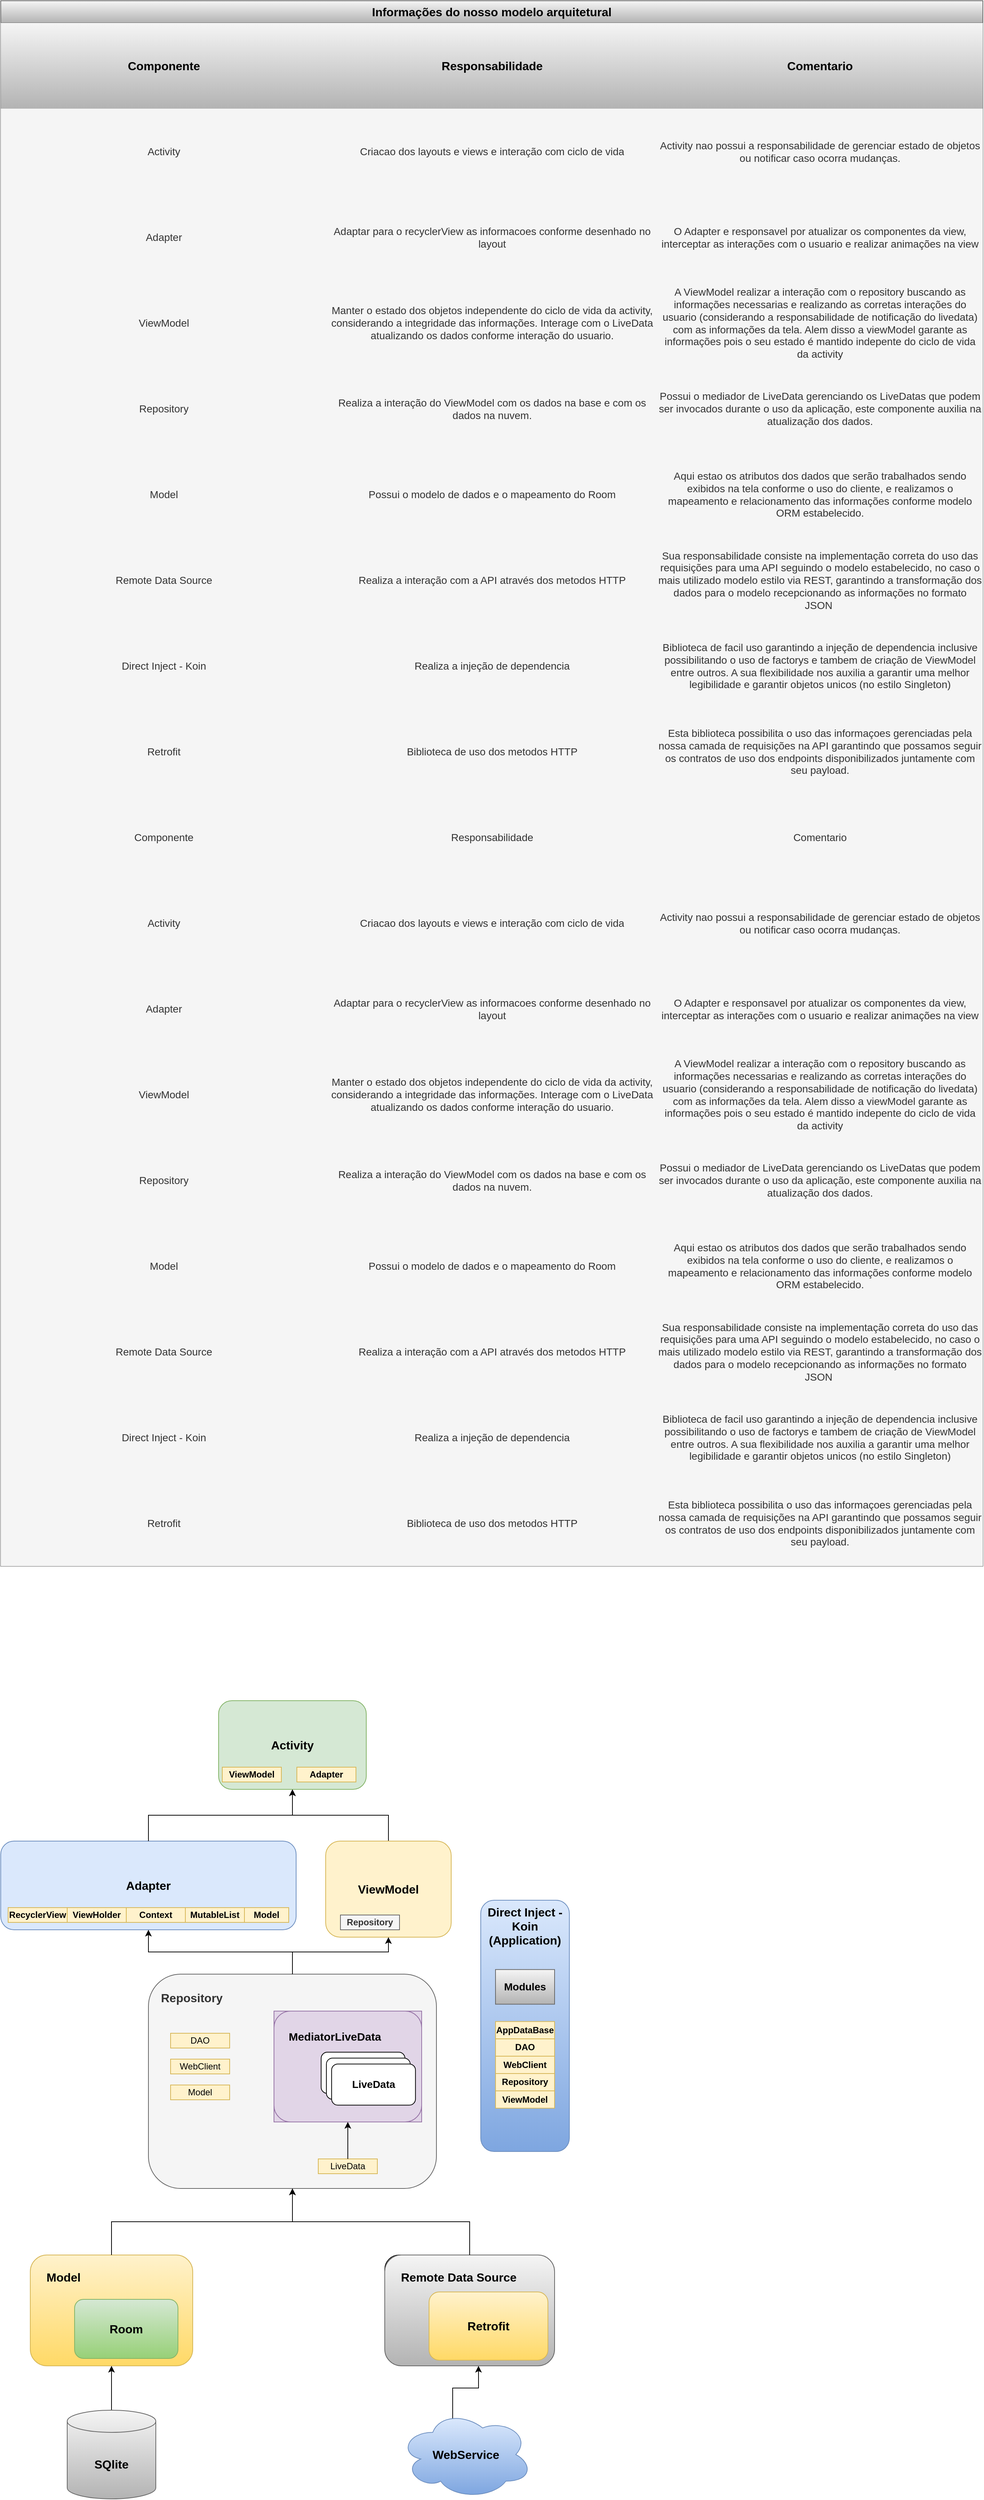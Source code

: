 <mxfile version="14.4.1" type="device"><diagram id="pc3dCFThmKFHujTkYpRf" name="Page-1"><mxGraphModel dx="2370" dy="3661" grid="1" gridSize="10" guides="1" tooltips="1" connect="1" arrows="1" fold="1" page="1" pageScale="1" pageWidth="827" pageHeight="1169" math="0" shadow="0"><root><mxCell id="0"/><mxCell id="1" parent="0"/><mxCell id="0y-hEJ7t08TKiwJpEdiP-72" style="edgeStyle=orthogonalEdgeStyle;rounded=0;orthogonalLoop=1;jettySize=auto;html=1;fontSize=16;" edge="1" parent="1" source="0y-hEJ7t08TKiwJpEdiP-9" target="0y-hEJ7t08TKiwJpEdiP-2"><mxGeometry relative="1" as="geometry"/></mxCell><mxCell id="0y-hEJ7t08TKiwJpEdiP-9" value="ViewModel" style="rounded=1;whiteSpace=wrap;html=1;fontSize=16;fontStyle=1;fillColor=#fff2cc;strokeColor=#d6b656;" vertex="1" parent="1"><mxGeometry x="480" y="230" width="170" height="130" as="geometry"/></mxCell><mxCell id="0y-hEJ7t08TKiwJpEdiP-14" value="" style="group" vertex="1" connectable="0" parent="1"><mxGeometry x="100" y="790" width="200" height="150" as="geometry"/></mxCell><mxCell id="0y-hEJ7t08TKiwJpEdiP-19" value="" style="group" vertex="1" connectable="0" parent="0y-hEJ7t08TKiwJpEdiP-14"><mxGeometry width="200" height="150" as="geometry"/></mxCell><mxCell id="0y-hEJ7t08TKiwJpEdiP-6" value="Model" style="rounded=1;whiteSpace=wrap;html=1;align=left;verticalAlign=top;spacingTop=14;spacingLeft=20;gradientColor=#ffd966;fillColor=#fff2cc;strokeColor=#d6b656;fontSize=16;fontStyle=1" vertex="1" parent="0y-hEJ7t08TKiwJpEdiP-19"><mxGeometry x="-20" width="220" height="150" as="geometry"/></mxCell><mxCell id="0y-hEJ7t08TKiwJpEdiP-8" value="Room" style="rounded=1;whiteSpace=wrap;html=1;gradientColor=#97d077;fillColor=#d5e8d4;strokeColor=#82b366;fontSize=16;fontStyle=1" vertex="1" parent="0y-hEJ7t08TKiwJpEdiP-19"><mxGeometry x="40" y="60" width="140" height="80" as="geometry"/></mxCell><mxCell id="0y-hEJ7t08TKiwJpEdiP-61" style="edgeStyle=orthogonalEdgeStyle;rounded=0;orthogonalLoop=1;jettySize=auto;html=1;entryX=0.5;entryY=1;entryDx=0;entryDy=0;fontSize=16;" edge="1" parent="1" source="0y-hEJ7t08TKiwJpEdiP-24" target="0y-hEJ7t08TKiwJpEdiP-6"><mxGeometry relative="1" as="geometry"/></mxCell><mxCell id="0y-hEJ7t08TKiwJpEdiP-24" value="SQlite" style="shape=cylinder3;whiteSpace=wrap;html=1;boundedLbl=1;backgroundOutline=1;size=15;align=center;gradientColor=#b3b3b3;fillColor=#f5f5f5;strokeColor=#666666;fontSize=16;fontStyle=1" vertex="1" parent="1"><mxGeometry x="130" y="1000" width="120" height="120" as="geometry"/></mxCell><mxCell id="0y-hEJ7t08TKiwJpEdiP-64" style="edgeStyle=orthogonalEdgeStyle;rounded=0;orthogonalLoop=1;jettySize=auto;html=1;exitX=0.4;exitY=0.1;exitDx=0;exitDy=0;exitPerimeter=0;entryX=0.552;entryY=1;entryDx=0;entryDy=0;entryPerimeter=0;fontSize=16;" edge="1" parent="1" source="0y-hEJ7t08TKiwJpEdiP-25" target="0y-hEJ7t08TKiwJpEdiP-21"><mxGeometry relative="1" as="geometry"/></mxCell><mxCell id="0y-hEJ7t08TKiwJpEdiP-25" value="WebService" style="ellipse;shape=cloud;whiteSpace=wrap;html=1;align=center;gradientColor=#7ea6e0;fillColor=#dae8fc;strokeColor=#6c8ebf;fontStyle=1;horizontal=1;fontSize=16;" vertex="1" parent="1"><mxGeometry x="580" y="1000" width="180" height="120" as="geometry"/></mxCell><mxCell id="0y-hEJ7t08TKiwJpEdiP-42" value="" style="group" vertex="1" connectable="0" parent="1"><mxGeometry x="335" y="40" width="200" height="120" as="geometry"/></mxCell><mxCell id="0y-hEJ7t08TKiwJpEdiP-2" value="Activity" style="rounded=1;whiteSpace=wrap;html=1;fontSize=16;fontStyle=1;labelBackgroundColor=none;fillColor=#d5e8d4;strokeColor=#82b366;" vertex="1" parent="0y-hEJ7t08TKiwJpEdiP-42"><mxGeometry width="200" height="120" as="geometry"/></mxCell><mxCell id="0y-hEJ7t08TKiwJpEdiP-30" value="ViewModel" style="text;html=1;strokeColor=#d6b656;fillColor=#fff2cc;align=center;verticalAlign=middle;whiteSpace=wrap;rounded=0;labelBorderColor=none;labelBackgroundColor=none;fontStyle=1" vertex="1" parent="0y-hEJ7t08TKiwJpEdiP-42"><mxGeometry x="5" y="90" width="80" height="20" as="geometry"/></mxCell><mxCell id="0y-hEJ7t08TKiwJpEdiP-31" value="Adapter" style="text;html=1;strokeColor=#d6b656;fillColor=#fff2cc;align=center;verticalAlign=middle;whiteSpace=wrap;rounded=0;labelBorderColor=none;labelBackgroundColor=none;fontStyle=1" vertex="1" parent="0y-hEJ7t08TKiwJpEdiP-42"><mxGeometry x="106" y="90" width="80" height="20" as="geometry"/></mxCell><mxCell id="0y-hEJ7t08TKiwJpEdiP-43" value="Repository" style="text;html=1;align=center;verticalAlign=middle;whiteSpace=wrap;rounded=0;labelBorderColor=none;labelBackgroundColor=none;fillColor=#f5f5f5;strokeColor=#666666;fontColor=#333333;fontStyle=1" vertex="1" parent="1"><mxGeometry x="500" y="330" width="80" height="20" as="geometry"/></mxCell><mxCell id="0y-hEJ7t08TKiwJpEdiP-58" value="" style="group" vertex="1" connectable="0" parent="1"><mxGeometry x="690" y="310" width="120" height="340" as="geometry"/></mxCell><mxCell id="0y-hEJ7t08TKiwJpEdiP-26" value="Direct Inject - Koin (Application)&lt;br&gt;&lt;br&gt;" style="rounded=1;whiteSpace=wrap;html=1;align=center;verticalAlign=top;fillColor=#dae8fc;strokeColor=#6c8ebf;gradientColor=#7ea6e0;fontSize=16;fontStyle=1" vertex="1" parent="0y-hEJ7t08TKiwJpEdiP-58"><mxGeometry width="120" height="340.0" as="geometry"/></mxCell><mxCell id="0y-hEJ7t08TKiwJpEdiP-50" value="Modules" style="text;html=1;strokeColor=#666666;fillColor=#f5f5f5;align=center;verticalAlign=middle;whiteSpace=wrap;rounded=0;labelBorderColor=none;labelBackgroundColor=none;gradientColor=#b3b3b3;fontStyle=1;fontSize=14;" vertex="1" parent="0y-hEJ7t08TKiwJpEdiP-58"><mxGeometry x="20" y="93.793" width="80" height="46.897" as="geometry"/></mxCell><mxCell id="0y-hEJ7t08TKiwJpEdiP-51" value="AppDataBase" style="text;html=1;strokeColor=#d6b656;fillColor=#fff2cc;align=center;verticalAlign=middle;whiteSpace=wrap;rounded=0;labelBorderColor=none;labelBackgroundColor=none;fontStyle=1" vertex="1" parent="0y-hEJ7t08TKiwJpEdiP-58"><mxGeometry x="20" y="164.138" width="80" height="23.448" as="geometry"/></mxCell><mxCell id="0y-hEJ7t08TKiwJpEdiP-52" value="DAO" style="text;html=1;strokeColor=#d6b656;fillColor=#fff2cc;align=center;verticalAlign=middle;whiteSpace=wrap;rounded=0;labelBorderColor=none;labelBackgroundColor=none;fontStyle=1" vertex="1" parent="0y-hEJ7t08TKiwJpEdiP-58"><mxGeometry x="20" y="187.586" width="80" height="23.448" as="geometry"/></mxCell><mxCell id="0y-hEJ7t08TKiwJpEdiP-53" value="WebClient" style="text;html=1;strokeColor=#d6b656;fillColor=#fff2cc;align=center;verticalAlign=middle;whiteSpace=wrap;rounded=0;labelBorderColor=none;labelBackgroundColor=none;fontStyle=1" vertex="1" parent="0y-hEJ7t08TKiwJpEdiP-58"><mxGeometry x="20" y="211.034" width="80" height="23.448" as="geometry"/></mxCell><mxCell id="0y-hEJ7t08TKiwJpEdiP-54" value="Repository" style="text;html=1;strokeColor=#d6b656;fillColor=#fff2cc;align=center;verticalAlign=middle;whiteSpace=wrap;rounded=0;labelBorderColor=none;labelBackgroundColor=none;fontStyle=1" vertex="1" parent="0y-hEJ7t08TKiwJpEdiP-58"><mxGeometry x="20" y="234.483" width="80" height="23.448" as="geometry"/></mxCell><mxCell id="0y-hEJ7t08TKiwJpEdiP-55" value="ViewModel" style="text;html=1;strokeColor=#d6b656;fillColor=#fff2cc;align=center;verticalAlign=middle;whiteSpace=wrap;rounded=0;labelBorderColor=none;labelBackgroundColor=none;fontStyle=1" vertex="1" parent="0y-hEJ7t08TKiwJpEdiP-58"><mxGeometry x="20" y="257.931" width="80" height="23.448" as="geometry"/></mxCell><mxCell id="0y-hEJ7t08TKiwJpEdiP-59" value="" style="group" vertex="1" connectable="0" parent="1"><mxGeometry x="40" y="230" width="400" height="120" as="geometry"/></mxCell><mxCell id="0y-hEJ7t08TKiwJpEdiP-27" value="Adapter" style="rounded=1;whiteSpace=wrap;html=1;align=center;fontSize=16;fontStyle=1;fillColor=#dae8fc;strokeColor=#6c8ebf;" vertex="1" parent="0y-hEJ7t08TKiwJpEdiP-59"><mxGeometry width="400" height="120" as="geometry"/></mxCell><mxCell id="0y-hEJ7t08TKiwJpEdiP-35" value="ViewHolder" style="text;html=1;strokeColor=#d6b656;fillColor=#fff2cc;align=center;verticalAlign=middle;whiteSpace=wrap;rounded=0;labelBorderColor=none;labelBackgroundColor=none;fontStyle=1" vertex="1" parent="0y-hEJ7t08TKiwJpEdiP-59"><mxGeometry x="90" y="90" width="80" height="20" as="geometry"/></mxCell><mxCell id="0y-hEJ7t08TKiwJpEdiP-36" value="Context" style="text;html=1;strokeColor=#d6b656;fillColor=#fff2cc;align=center;verticalAlign=middle;whiteSpace=wrap;rounded=0;labelBorderColor=none;labelBackgroundColor=none;fontStyle=1" vertex="1" parent="0y-hEJ7t08TKiwJpEdiP-59"><mxGeometry x="170" y="90" width="80" height="20" as="geometry"/></mxCell><mxCell id="0y-hEJ7t08TKiwJpEdiP-37" value="MutableList" style="text;html=1;strokeColor=#d6b656;fillColor=#fff2cc;align=center;verticalAlign=middle;whiteSpace=wrap;rounded=0;labelBorderColor=none;labelBackgroundColor=none;fontStyle=1" vertex="1" parent="0y-hEJ7t08TKiwJpEdiP-59"><mxGeometry x="250" y="90" width="80" height="20" as="geometry"/></mxCell><mxCell id="0y-hEJ7t08TKiwJpEdiP-38" value="Model" style="text;html=1;strokeColor=#d6b656;fillColor=#fff2cc;align=center;verticalAlign=middle;whiteSpace=wrap;rounded=0;labelBorderColor=none;labelBackgroundColor=none;fontStyle=1" vertex="1" parent="0y-hEJ7t08TKiwJpEdiP-59"><mxGeometry x="330" y="90" width="60" height="20" as="geometry"/></mxCell><mxCell id="0y-hEJ7t08TKiwJpEdiP-39" value="RecyclerView" style="text;html=1;strokeColor=#d6b656;fillColor=#fff2cc;align=center;verticalAlign=middle;whiteSpace=wrap;rounded=0;labelBorderColor=none;labelBackgroundColor=none;fontStyle=1" vertex="1" parent="0y-hEJ7t08TKiwJpEdiP-59"><mxGeometry x="10" y="90" width="80" height="20" as="geometry"/></mxCell><mxCell id="0y-hEJ7t08TKiwJpEdiP-60" value="" style="group" vertex="1" connectable="0" parent="1"><mxGeometry x="240" y="410" width="390" height="290" as="geometry"/></mxCell><mxCell id="0y-hEJ7t08TKiwJpEdiP-3" value="Repository" style="rounded=1;whiteSpace=wrap;html=1;verticalAlign=top;align=left;spacingTop=16;spacingLeft=15;fontStyle=1;fontSize=16;fillColor=#f5f5f5;strokeColor=#666666;fontColor=#333333;" vertex="1" parent="0y-hEJ7t08TKiwJpEdiP-60"><mxGeometry width="390" height="290" as="geometry"/></mxCell><mxCell id="0y-hEJ7t08TKiwJpEdiP-15" value="" style="group;fontSize=15;fontStyle=1;fillColor=#e1d5e7;strokeColor=#9673a6;" vertex="1" connectable="0" parent="0y-hEJ7t08TKiwJpEdiP-60"><mxGeometry x="170" y="50" width="200" height="150" as="geometry"/></mxCell><mxCell id="0y-hEJ7t08TKiwJpEdiP-5" value="&lt;font style=&quot;font-size: 15px&quot;&gt;MediatorLiveData&lt;/font&gt;" style="rounded=1;whiteSpace=wrap;html=1;align=left;verticalAlign=top;spacingTop=19;spacingLeft=18;fontStyle=1;fillColor=#e1d5e7;strokeColor=#9673a6;" vertex="1" parent="0y-hEJ7t08TKiwJpEdiP-15"><mxGeometry width="200" height="150" as="geometry"/></mxCell><mxCell id="0y-hEJ7t08TKiwJpEdiP-4" value="LiveData" style="rounded=1;whiteSpace=wrap;html=1;" vertex="1" parent="0y-hEJ7t08TKiwJpEdiP-15"><mxGeometry x="63.871" y="55.682" width="113.548" height="55.682" as="geometry"/></mxCell><mxCell id="0y-hEJ7t08TKiwJpEdiP-10" value="LiveData" style="rounded=1;whiteSpace=wrap;html=1;" vertex="1" parent="0y-hEJ7t08TKiwJpEdiP-15"><mxGeometry x="70.968" y="63.636" width="113.548" height="55.682" as="geometry"/></mxCell><mxCell id="0y-hEJ7t08TKiwJpEdiP-11" value="LiveData" style="rounded=1;whiteSpace=wrap;html=1;fontSize=14;fontStyle=1" vertex="1" parent="0y-hEJ7t08TKiwJpEdiP-15"><mxGeometry x="78.065" y="71.591" width="113.548" height="55.682" as="geometry"/></mxCell><mxCell id="0y-hEJ7t08TKiwJpEdiP-44" value="DAO" style="text;html=1;strokeColor=#d6b656;fillColor=#fff2cc;align=center;verticalAlign=middle;whiteSpace=wrap;rounded=0;labelBorderColor=none;labelBackgroundColor=none;" vertex="1" parent="0y-hEJ7t08TKiwJpEdiP-60"><mxGeometry x="30" y="80" width="80" height="20" as="geometry"/></mxCell><mxCell id="0y-hEJ7t08TKiwJpEdiP-45" value="WebClient" style="text;html=1;strokeColor=#d6b656;fillColor=#fff2cc;align=center;verticalAlign=middle;whiteSpace=wrap;rounded=0;labelBorderColor=none;labelBackgroundColor=none;" vertex="1" parent="0y-hEJ7t08TKiwJpEdiP-60"><mxGeometry x="30" y="115" width="80" height="20" as="geometry"/></mxCell><mxCell id="0y-hEJ7t08TKiwJpEdiP-47" value="Model" style="text;html=1;strokeColor=#d6b656;fillColor=#fff2cc;align=center;verticalAlign=middle;whiteSpace=wrap;rounded=0;labelBorderColor=none;labelBackgroundColor=none;" vertex="1" parent="0y-hEJ7t08TKiwJpEdiP-60"><mxGeometry x="30" y="150" width="80" height="20" as="geometry"/></mxCell><mxCell id="0y-hEJ7t08TKiwJpEdiP-48" value="LiveData" style="text;html=1;strokeColor=#d6b656;fillColor=#fff2cc;align=center;verticalAlign=middle;whiteSpace=wrap;rounded=0;labelBorderColor=none;labelBackgroundColor=none;" vertex="1" parent="0y-hEJ7t08TKiwJpEdiP-60"><mxGeometry x="230" y="250" width="80" height="20" as="geometry"/></mxCell><mxCell id="0y-hEJ7t08TKiwJpEdiP-49" style="edgeStyle=orthogonalEdgeStyle;rounded=0;orthogonalLoop=1;jettySize=auto;html=1;exitX=0.5;exitY=0;exitDx=0;exitDy=0;entryX=0.5;entryY=1;entryDx=0;entryDy=0;fontSize=15;" edge="1" parent="0y-hEJ7t08TKiwJpEdiP-60" source="0y-hEJ7t08TKiwJpEdiP-48" target="0y-hEJ7t08TKiwJpEdiP-5"><mxGeometry relative="1" as="geometry"/></mxCell><mxCell id="0y-hEJ7t08TKiwJpEdiP-17" value="Remote Data Source" style="rounded=1;whiteSpace=wrap;html=1;align=left;verticalAlign=top;spacingTop=14;spacingLeft=20;" vertex="1" parent="1"><mxGeometry x="560" y="790" width="200" height="130" as="geometry"/></mxCell><mxCell id="0y-hEJ7t08TKiwJpEdiP-18" value="Retrofit" style="rounded=1;whiteSpace=wrap;html=1;" vertex="1" parent="1"><mxGeometry x="600" y="830" width="140" height="80" as="geometry"/></mxCell><mxCell id="0y-hEJ7t08TKiwJpEdiP-20" value="" style="group" vertex="1" connectable="0" parent="1"><mxGeometry x="560" y="790" width="230" height="150" as="geometry"/></mxCell><mxCell id="0y-hEJ7t08TKiwJpEdiP-21" value="Remote Data Source" style="rounded=1;whiteSpace=wrap;html=1;align=left;verticalAlign=top;spacingTop=14;spacingLeft=20;gradientColor=#b3b3b3;fillColor=#f5f5f5;strokeColor=#666666;fontSize=16;fontStyle=1" vertex="1" parent="0y-hEJ7t08TKiwJpEdiP-20"><mxGeometry width="230.0" height="150" as="geometry"/></mxCell><mxCell id="0y-hEJ7t08TKiwJpEdiP-22" value="Retrofit" style="rounded=1;whiteSpace=wrap;html=1;fontSize=16;fontStyle=1;gradientColor=#ffd966;fillColor=#fff2cc;strokeColor=#d6b656;" vertex="1" parent="0y-hEJ7t08TKiwJpEdiP-20"><mxGeometry x="60" y="50.004" width="161" height="92.308" as="geometry"/></mxCell><mxCell id="0y-hEJ7t08TKiwJpEdiP-65" style="edgeStyle=orthogonalEdgeStyle;rounded=0;orthogonalLoop=1;jettySize=auto;html=1;exitX=0.5;exitY=0;exitDx=0;exitDy=0;entryX=0.5;entryY=1;entryDx=0;entryDy=0;fontSize=16;" edge="1" parent="1" source="0y-hEJ7t08TKiwJpEdiP-6" target="0y-hEJ7t08TKiwJpEdiP-3"><mxGeometry relative="1" as="geometry"/></mxCell><mxCell id="0y-hEJ7t08TKiwJpEdiP-66" style="edgeStyle=orthogonalEdgeStyle;rounded=0;orthogonalLoop=1;jettySize=auto;html=1;entryX=0.5;entryY=1;entryDx=0;entryDy=0;fontSize=16;" edge="1" parent="1" source="0y-hEJ7t08TKiwJpEdiP-21" target="0y-hEJ7t08TKiwJpEdiP-3"><mxGeometry relative="1" as="geometry"/></mxCell><mxCell id="0y-hEJ7t08TKiwJpEdiP-69" style="edgeStyle=orthogonalEdgeStyle;rounded=0;orthogonalLoop=1;jettySize=auto;html=1;entryX=0.5;entryY=1;entryDx=0;entryDy=0;fontSize=16;" edge="1" parent="1" source="0y-hEJ7t08TKiwJpEdiP-3" target="0y-hEJ7t08TKiwJpEdiP-27"><mxGeometry relative="1" as="geometry"/></mxCell><mxCell id="0y-hEJ7t08TKiwJpEdiP-70" style="edgeStyle=orthogonalEdgeStyle;rounded=0;orthogonalLoop=1;jettySize=auto;html=1;entryX=0.5;entryY=1;entryDx=0;entryDy=0;fontSize=16;" edge="1" parent="1" source="0y-hEJ7t08TKiwJpEdiP-3" target="0y-hEJ7t08TKiwJpEdiP-9"><mxGeometry relative="1" as="geometry"><Array as="points"><mxPoint x="435" y="380"/><mxPoint x="565" y="380"/></Array></mxGeometry></mxCell><mxCell id="0y-hEJ7t08TKiwJpEdiP-71" style="edgeStyle=orthogonalEdgeStyle;rounded=0;orthogonalLoop=1;jettySize=auto;html=1;entryX=0.5;entryY=1;entryDx=0;entryDy=0;fontSize=16;" edge="1" parent="1" source="0y-hEJ7t08TKiwJpEdiP-27" target="0y-hEJ7t08TKiwJpEdiP-2"><mxGeometry relative="1" as="geometry"/></mxCell><mxCell id="0y-hEJ7t08TKiwJpEdiP-75" value="Informações do nosso modelo arquitetural" style="shape=table;html=1;whiteSpace=wrap;startSize=30;container=1;collapsible=0;childLayout=tableLayout;fontStyle=1;align=center;labelBackgroundColor=none;fontSize=16;gradientColor=#b3b3b3;fillColor=#f5f5f5;strokeColor=#666666;" vertex="1" parent="1"><mxGeometry x="40" y="-2260" width="1330" height="2118" as="geometry"/></mxCell><mxCell id="0y-hEJ7t08TKiwJpEdiP-168" value="" style="shape=partialRectangle;html=1;whiteSpace=wrap;collapsible=0;dropTarget=0;pointerEvents=0;fillColor=none;top=0;left=0;bottom=0;right=0;points=[[0,0.5],[1,0.5]];portConstraint=eastwest;" vertex="1" parent="0y-hEJ7t08TKiwJpEdiP-75"><mxGeometry y="30" width="1330" height="116" as="geometry"/></mxCell><mxCell id="0y-hEJ7t08TKiwJpEdiP-169" value="Componente" style="shape=partialRectangle;html=1;whiteSpace=wrap;connectable=0;fillColor=#f5f5f5;top=0;left=0;bottom=0;right=0;overflow=hidden;gradientColor=#b3b3b3;strokeColor=#666666;fontSize=16;fontStyle=1" vertex="1" parent="0y-hEJ7t08TKiwJpEdiP-168"><mxGeometry width="442" height="116" as="geometry"/></mxCell><mxCell id="0y-hEJ7t08TKiwJpEdiP-170" value="Responsabilidade" style="shape=partialRectangle;html=1;whiteSpace=wrap;connectable=0;fillColor=#f5f5f5;top=0;left=0;bottom=0;right=0;overflow=hidden;gradientColor=#b3b3b3;strokeColor=#666666;fontSize=16;fontStyle=1" vertex="1" parent="0y-hEJ7t08TKiwJpEdiP-168"><mxGeometry x="442" width="447" height="116" as="geometry"/></mxCell><mxCell id="0y-hEJ7t08TKiwJpEdiP-171" value="Comentario" style="shape=partialRectangle;html=1;whiteSpace=wrap;connectable=0;fillColor=#f5f5f5;top=0;left=0;bottom=0;right=0;overflow=hidden;gradientColor=#b3b3b3;strokeColor=#666666;fontSize=16;fontStyle=1" vertex="1" parent="0y-hEJ7t08TKiwJpEdiP-168"><mxGeometry x="889" width="441" height="116" as="geometry"/></mxCell><mxCell id="0y-hEJ7t08TKiwJpEdiP-164" value="" style="shape=partialRectangle;html=1;whiteSpace=wrap;collapsible=0;dropTarget=0;pointerEvents=0;fillColor=none;top=0;left=0;bottom=0;right=0;points=[[0,0.5],[1,0.5]];portConstraint=eastwest;" vertex="1" parent="0y-hEJ7t08TKiwJpEdiP-75"><mxGeometry y="146" width="1330" height="115" as="geometry"/></mxCell><mxCell id="0y-hEJ7t08TKiwJpEdiP-165" value="Activity" style="shape=partialRectangle;html=1;whiteSpace=wrap;connectable=0;fillColor=#f5f5f5;top=0;left=0;bottom=0;right=0;overflow=hidden;fontSize=14;strokeColor=#666666;fontColor=#333333;" vertex="1" parent="0y-hEJ7t08TKiwJpEdiP-164"><mxGeometry width="442" height="115" as="geometry"/></mxCell><mxCell id="0y-hEJ7t08TKiwJpEdiP-166" value="Criacao dos layouts e views e interação com ciclo de vida" style="shape=partialRectangle;html=1;whiteSpace=wrap;connectable=0;fillColor=#f5f5f5;top=0;left=0;bottom=0;right=0;overflow=hidden;fontSize=14;strokeColor=#666666;fontColor=#333333;" vertex="1" parent="0y-hEJ7t08TKiwJpEdiP-164"><mxGeometry x="442" width="447" height="115" as="geometry"/></mxCell><mxCell id="0y-hEJ7t08TKiwJpEdiP-167" value="Activity nao possui a responsabilidade de gerenciar estado de objetos ou notificar caso ocorra mudanças." style="shape=partialRectangle;html=1;whiteSpace=wrap;connectable=0;fillColor=#f5f5f5;top=0;left=0;bottom=0;right=0;overflow=hidden;fontSize=14;strokeColor=#666666;fontColor=#333333;" vertex="1" parent="0y-hEJ7t08TKiwJpEdiP-164"><mxGeometry x="889" width="441" height="115" as="geometry"/></mxCell><mxCell id="0y-hEJ7t08TKiwJpEdiP-160" value="" style="shape=partialRectangle;html=1;whiteSpace=wrap;collapsible=0;dropTarget=0;pointerEvents=0;fillColor=none;top=0;left=0;bottom=0;right=0;points=[[0,0.5],[1,0.5]];portConstraint=eastwest;" vertex="1" parent="0y-hEJ7t08TKiwJpEdiP-75"><mxGeometry y="261" width="1330" height="117" as="geometry"/></mxCell><mxCell id="0y-hEJ7t08TKiwJpEdiP-161" value="Adapter" style="shape=partialRectangle;html=1;whiteSpace=wrap;connectable=0;fillColor=#f5f5f5;top=0;left=0;bottom=0;right=0;overflow=hidden;fontSize=14;strokeColor=#666666;fontColor=#333333;" vertex="1" parent="0y-hEJ7t08TKiwJpEdiP-160"><mxGeometry width="442" height="117" as="geometry"/></mxCell><mxCell id="0y-hEJ7t08TKiwJpEdiP-162" value="Adaptar para o recyclerView as informacoes conforme desenhado no layout" style="shape=partialRectangle;html=1;whiteSpace=wrap;connectable=0;fillColor=#f5f5f5;top=0;left=0;bottom=0;right=0;overflow=hidden;fontSize=14;strokeColor=#666666;fontColor=#333333;" vertex="1" parent="0y-hEJ7t08TKiwJpEdiP-160"><mxGeometry x="442" width="447" height="117" as="geometry"/></mxCell><mxCell id="0y-hEJ7t08TKiwJpEdiP-163" value="O Adapter e responsavel por atualizar os componentes da view, interceptar as interações com o usuario e realizar animações na view" style="shape=partialRectangle;html=1;whiteSpace=wrap;connectable=0;fillColor=#f5f5f5;top=0;left=0;bottom=0;right=0;overflow=hidden;fontSize=14;strokeColor=#666666;fontColor=#333333;" vertex="1" parent="0y-hEJ7t08TKiwJpEdiP-160"><mxGeometry x="889" width="441" height="117" as="geometry"/></mxCell><mxCell id="0y-hEJ7t08TKiwJpEdiP-156" style="shape=partialRectangle;html=1;whiteSpace=wrap;collapsible=0;dropTarget=0;pointerEvents=0;fillColor=none;top=0;left=0;bottom=0;right=0;points=[[0,0.5],[1,0.5]];portConstraint=eastwest;" vertex="1" parent="0y-hEJ7t08TKiwJpEdiP-75"><mxGeometry y="378" width="1330" height="116" as="geometry"/></mxCell><mxCell id="0y-hEJ7t08TKiwJpEdiP-157" value="ViewModel" style="shape=partialRectangle;html=1;whiteSpace=wrap;connectable=0;fillColor=#f5f5f5;top=0;left=0;bottom=0;right=0;overflow=hidden;fontSize=14;strokeColor=#666666;fontColor=#333333;" vertex="1" parent="0y-hEJ7t08TKiwJpEdiP-156"><mxGeometry width="442" height="116" as="geometry"/></mxCell><mxCell id="0y-hEJ7t08TKiwJpEdiP-158" value="Manter o estado dos objetos independente do ciclo de vida da activity, considerando a integridade das informações. Interage com o LiveData atualizando os dados conforme interação do usuario." style="shape=partialRectangle;html=1;whiteSpace=wrap;connectable=0;fillColor=#f5f5f5;top=0;left=0;bottom=0;right=0;overflow=hidden;fontSize=14;strokeColor=#666666;fontColor=#333333;" vertex="1" parent="0y-hEJ7t08TKiwJpEdiP-156"><mxGeometry x="442" width="447" height="116" as="geometry"/></mxCell><mxCell id="0y-hEJ7t08TKiwJpEdiP-159" value="A ViewModel realizar a interação com o repository buscando as informações necessarias e realizando as corretas interações do usuario (considerando a responsabilidade de notificação do livedata) com as informações da tela. Alem disso a viewModel garante as informações pois o seu estado é mantido indepente do ciclo de vida da activity" style="shape=partialRectangle;html=1;whiteSpace=wrap;connectable=0;fillColor=#f5f5f5;top=0;left=0;bottom=0;right=0;overflow=hidden;fontSize=14;strokeColor=#666666;fontColor=#333333;" vertex="1" parent="0y-hEJ7t08TKiwJpEdiP-156"><mxGeometry x="889" width="441" height="116" as="geometry"/></mxCell><mxCell id="0y-hEJ7t08TKiwJpEdiP-152" style="shape=partialRectangle;html=1;whiteSpace=wrap;collapsible=0;dropTarget=0;pointerEvents=0;fillColor=none;top=0;left=0;bottom=0;right=0;points=[[0,0.5],[1,0.5]];portConstraint=eastwest;" vertex="1" parent="0y-hEJ7t08TKiwJpEdiP-75"><mxGeometry y="494" width="1330" height="116" as="geometry"/></mxCell><mxCell id="0y-hEJ7t08TKiwJpEdiP-153" value="Repository" style="shape=partialRectangle;html=1;whiteSpace=wrap;connectable=0;fillColor=#f5f5f5;top=0;left=0;bottom=0;right=0;overflow=hidden;fontSize=14;strokeColor=#666666;fontColor=#333333;" vertex="1" parent="0y-hEJ7t08TKiwJpEdiP-152"><mxGeometry width="442" height="116" as="geometry"/></mxCell><mxCell id="0y-hEJ7t08TKiwJpEdiP-154" value="Realiza a interação do ViewModel com os dados na base e com os dados na nuvem." style="shape=partialRectangle;html=1;whiteSpace=wrap;connectable=0;fillColor=#f5f5f5;top=0;left=0;bottom=0;right=0;overflow=hidden;fontSize=14;strokeColor=#666666;fontColor=#333333;" vertex="1" parent="0y-hEJ7t08TKiwJpEdiP-152"><mxGeometry x="442" width="447" height="116" as="geometry"/></mxCell><mxCell id="0y-hEJ7t08TKiwJpEdiP-155" value="Possui o mediador de LiveData gerenciando os LiveDatas que podem ser invocados durante o uso da aplicação, este componente auxilia na atualização dos dados." style="shape=partialRectangle;html=1;whiteSpace=wrap;connectable=0;fillColor=#f5f5f5;top=0;left=0;bottom=0;right=0;overflow=hidden;fontSize=14;strokeColor=#666666;fontColor=#333333;" vertex="1" parent="0y-hEJ7t08TKiwJpEdiP-152"><mxGeometry x="889" width="441" height="116" as="geometry"/></mxCell><mxCell id="0y-hEJ7t08TKiwJpEdiP-148" style="shape=partialRectangle;html=1;whiteSpace=wrap;collapsible=0;dropTarget=0;pointerEvents=0;fillColor=none;top=0;left=0;bottom=0;right=0;points=[[0,0.5],[1,0.5]];portConstraint=eastwest;" vertex="1" parent="0y-hEJ7t08TKiwJpEdiP-75"><mxGeometry y="610" width="1330" height="116" as="geometry"/></mxCell><mxCell id="0y-hEJ7t08TKiwJpEdiP-149" value="Model" style="shape=partialRectangle;html=1;whiteSpace=wrap;connectable=0;fillColor=#f5f5f5;top=0;left=0;bottom=0;right=0;overflow=hidden;fontSize=14;strokeColor=#666666;fontColor=#333333;" vertex="1" parent="0y-hEJ7t08TKiwJpEdiP-148"><mxGeometry width="442" height="116" as="geometry"/></mxCell><mxCell id="0y-hEJ7t08TKiwJpEdiP-150" value="Possui o modelo de dados e o mapeamento do Room" style="shape=partialRectangle;html=1;whiteSpace=wrap;connectable=0;fillColor=#f5f5f5;top=0;left=0;bottom=0;right=0;overflow=hidden;fontSize=14;strokeColor=#666666;fontColor=#333333;" vertex="1" parent="0y-hEJ7t08TKiwJpEdiP-148"><mxGeometry x="442" width="447" height="116" as="geometry"/></mxCell><mxCell id="0y-hEJ7t08TKiwJpEdiP-151" value="Aqui estao os atributos dos dados que serão trabalhados sendo exibidos na tela conforme o uso do cliente, e realizamos o mapeamento e relacionamento das informações conforme modelo ORM estabelecido." style="shape=partialRectangle;html=1;whiteSpace=wrap;connectable=0;fillColor=#f5f5f5;top=0;left=0;bottom=0;right=0;overflow=hidden;fontSize=14;strokeColor=#666666;fontColor=#333333;" vertex="1" parent="0y-hEJ7t08TKiwJpEdiP-148"><mxGeometry x="889" width="441" height="116" as="geometry"/></mxCell><mxCell id="0y-hEJ7t08TKiwJpEdiP-144" style="shape=partialRectangle;html=1;whiteSpace=wrap;collapsible=0;dropTarget=0;pointerEvents=0;fillColor=none;top=0;left=0;bottom=0;right=0;points=[[0,0.5],[1,0.5]];portConstraint=eastwest;" vertex="1" parent="0y-hEJ7t08TKiwJpEdiP-75"><mxGeometry y="726" width="1330" height="116" as="geometry"/></mxCell><mxCell id="0y-hEJ7t08TKiwJpEdiP-145" value="Remote Data Source" style="shape=partialRectangle;html=1;whiteSpace=wrap;connectable=0;fillColor=#f5f5f5;top=0;left=0;bottom=0;right=0;overflow=hidden;fontSize=14;strokeColor=#666666;fontColor=#333333;" vertex="1" parent="0y-hEJ7t08TKiwJpEdiP-144"><mxGeometry width="442" height="116" as="geometry"/></mxCell><mxCell id="0y-hEJ7t08TKiwJpEdiP-146" value="Realiza a interação com a API através dos metodos HTTP" style="shape=partialRectangle;html=1;whiteSpace=wrap;connectable=0;fillColor=#f5f5f5;top=0;left=0;bottom=0;right=0;overflow=hidden;fontSize=14;strokeColor=#666666;fontColor=#333333;" vertex="1" parent="0y-hEJ7t08TKiwJpEdiP-144"><mxGeometry x="442" width="447" height="116" as="geometry"/></mxCell><mxCell id="0y-hEJ7t08TKiwJpEdiP-147" value="Sua responsabilidade consiste na implementação correta do uso das requisições para uma API seguindo o modelo estabelecido, no caso o mais utilizado modelo estilo via REST, garantindo a transformação dos dados para o modelo recepcionando as informações no formato JSON&amp;nbsp;" style="shape=partialRectangle;html=1;whiteSpace=wrap;connectable=0;fillColor=#f5f5f5;top=0;left=0;bottom=0;right=0;overflow=hidden;fontSize=14;strokeColor=#666666;fontColor=#333333;" vertex="1" parent="0y-hEJ7t08TKiwJpEdiP-144"><mxGeometry x="889" width="441" height="116" as="geometry"/></mxCell><mxCell id="0y-hEJ7t08TKiwJpEdiP-140" style="shape=partialRectangle;html=1;whiteSpace=wrap;collapsible=0;dropTarget=0;pointerEvents=0;fillColor=none;top=0;left=0;bottom=0;right=0;points=[[0,0.5],[1,0.5]];portConstraint=eastwest;" vertex="1" parent="0y-hEJ7t08TKiwJpEdiP-75"><mxGeometry y="842" width="1330" height="116" as="geometry"/></mxCell><mxCell id="0y-hEJ7t08TKiwJpEdiP-141" value="Direct Inject - Koin" style="shape=partialRectangle;html=1;whiteSpace=wrap;connectable=0;fillColor=#f5f5f5;top=0;left=0;bottom=0;right=0;overflow=hidden;fontSize=14;strokeColor=#666666;fontColor=#333333;" vertex="1" parent="0y-hEJ7t08TKiwJpEdiP-140"><mxGeometry width="442" height="116" as="geometry"/></mxCell><mxCell id="0y-hEJ7t08TKiwJpEdiP-142" value="Realiza a injeção de dependencia" style="shape=partialRectangle;html=1;whiteSpace=wrap;connectable=0;fillColor=#f5f5f5;top=0;left=0;bottom=0;right=0;overflow=hidden;fontSize=14;strokeColor=#666666;fontColor=#333333;" vertex="1" parent="0y-hEJ7t08TKiwJpEdiP-140"><mxGeometry x="442" width="447" height="116" as="geometry"/></mxCell><mxCell id="0y-hEJ7t08TKiwJpEdiP-143" value="Biblioteca de facil uso garantindo a injeção de dependencia inclusive possibilitando o uso de factorys e tambem de criação de ViewModel entre outros. A sua flexibilidade nos auxilia a garantir uma melhor legibilidade e garantir objetos unicos (no estilo Singleton)" style="shape=partialRectangle;html=1;whiteSpace=wrap;connectable=0;fillColor=#f5f5f5;top=0;left=0;bottom=0;right=0;overflow=hidden;fontSize=14;strokeColor=#666666;fontColor=#333333;" vertex="1" parent="0y-hEJ7t08TKiwJpEdiP-140"><mxGeometry x="889" width="441" height="116" as="geometry"/></mxCell><mxCell id="0y-hEJ7t08TKiwJpEdiP-136" style="shape=partialRectangle;html=1;whiteSpace=wrap;collapsible=0;dropTarget=0;pointerEvents=0;fillColor=none;top=0;left=0;bottom=0;right=0;points=[[0,0.5],[1,0.5]];portConstraint=eastwest;" vertex="1" parent="0y-hEJ7t08TKiwJpEdiP-75"><mxGeometry y="958" width="1330" height="116" as="geometry"/></mxCell><mxCell id="0y-hEJ7t08TKiwJpEdiP-137" value="Retrofit" style="shape=partialRectangle;html=1;whiteSpace=wrap;connectable=0;fillColor=#f5f5f5;top=0;left=0;bottom=0;right=0;overflow=hidden;fontSize=14;strokeColor=#666666;fontColor=#333333;" vertex="1" parent="0y-hEJ7t08TKiwJpEdiP-136"><mxGeometry width="442" height="116" as="geometry"/></mxCell><mxCell id="0y-hEJ7t08TKiwJpEdiP-138" value="Biblioteca de uso dos metodos HTTP" style="shape=partialRectangle;html=1;whiteSpace=wrap;connectable=0;fillColor=#f5f5f5;top=0;left=0;bottom=0;right=0;overflow=hidden;fontSize=14;strokeColor=#666666;fontColor=#333333;" vertex="1" parent="0y-hEJ7t08TKiwJpEdiP-136"><mxGeometry x="442" width="447" height="116" as="geometry"/></mxCell><mxCell id="0y-hEJ7t08TKiwJpEdiP-139" value="Esta biblioteca possibilita o uso das informaçoes gerenciadas pela nossa camada de requisições na API garantindo que possamos seguir os contratos de uso dos endpoints disponibilizados juntamente com seu payload." style="shape=partialRectangle;html=1;whiteSpace=wrap;connectable=0;fillColor=#f5f5f5;top=0;left=0;bottom=0;right=0;overflow=hidden;fontSize=14;strokeColor=#666666;fontColor=#333333;" vertex="1" parent="0y-hEJ7t08TKiwJpEdiP-136"><mxGeometry x="889" width="441" height="116" as="geometry"/></mxCell><mxCell id="0y-hEJ7t08TKiwJpEdiP-76" value="" style="shape=partialRectangle;html=1;whiteSpace=wrap;collapsible=0;dropTarget=0;pointerEvents=0;fillColor=none;top=0;left=0;bottom=0;right=0;points=[[0,0.5],[1,0.5]];portConstraint=eastwest;" vertex="1" parent="0y-hEJ7t08TKiwJpEdiP-75"><mxGeometry y="1074" width="1330" height="116" as="geometry"/></mxCell><mxCell id="0y-hEJ7t08TKiwJpEdiP-77" value="Componente" style="shape=partialRectangle;html=1;whiteSpace=wrap;connectable=0;fillColor=#f5f5f5;top=0;left=0;bottom=0;right=0;overflow=hidden;fontSize=14;strokeColor=#666666;fontColor=#333333;" vertex="1" parent="0y-hEJ7t08TKiwJpEdiP-76"><mxGeometry width="442" height="116" as="geometry"/></mxCell><mxCell id="0y-hEJ7t08TKiwJpEdiP-78" value="Responsabilidade" style="shape=partialRectangle;html=1;whiteSpace=wrap;connectable=0;fillColor=#f5f5f5;top=0;left=0;bottom=0;right=0;overflow=hidden;fontSize=14;strokeColor=#666666;fontColor=#333333;" vertex="1" parent="0y-hEJ7t08TKiwJpEdiP-76"><mxGeometry x="442" width="447" height="116" as="geometry"/></mxCell><mxCell id="0y-hEJ7t08TKiwJpEdiP-79" value="Comentario" style="shape=partialRectangle;html=1;whiteSpace=wrap;connectable=0;fillColor=#f5f5f5;top=0;left=0;bottom=0;right=0;overflow=hidden;fontSize=14;strokeColor=#666666;fontColor=#333333;" vertex="1" parent="0y-hEJ7t08TKiwJpEdiP-76"><mxGeometry x="889" width="441" height="116" as="geometry"/></mxCell><mxCell id="0y-hEJ7t08TKiwJpEdiP-80" value="" style="shape=partialRectangle;html=1;whiteSpace=wrap;collapsible=0;dropTarget=0;pointerEvents=0;fillColor=none;top=0;left=0;bottom=0;right=0;points=[[0,0.5],[1,0.5]];portConstraint=eastwest;" vertex="1" parent="0y-hEJ7t08TKiwJpEdiP-75"><mxGeometry y="1190" width="1330" height="115" as="geometry"/></mxCell><mxCell id="0y-hEJ7t08TKiwJpEdiP-81" value="Activity" style="shape=partialRectangle;html=1;whiteSpace=wrap;connectable=0;fillColor=#f5f5f5;top=0;left=0;bottom=0;right=0;overflow=hidden;fontSize=14;strokeColor=#666666;fontColor=#333333;" vertex="1" parent="0y-hEJ7t08TKiwJpEdiP-80"><mxGeometry width="442" height="115" as="geometry"/></mxCell><mxCell id="0y-hEJ7t08TKiwJpEdiP-82" value="Criacao dos layouts e views e interação com ciclo de vida" style="shape=partialRectangle;html=1;whiteSpace=wrap;connectable=0;fillColor=#f5f5f5;top=0;left=0;bottom=0;right=0;overflow=hidden;fontSize=14;strokeColor=#666666;fontColor=#333333;" vertex="1" parent="0y-hEJ7t08TKiwJpEdiP-80"><mxGeometry x="442" width="447" height="115" as="geometry"/></mxCell><mxCell id="0y-hEJ7t08TKiwJpEdiP-83" value="Activity nao possui a responsabilidade de gerenciar estado de objetos ou notificar caso ocorra mudanças." style="shape=partialRectangle;html=1;whiteSpace=wrap;connectable=0;fillColor=#f5f5f5;top=0;left=0;bottom=0;right=0;overflow=hidden;fontSize=14;strokeColor=#666666;fontColor=#333333;" vertex="1" parent="0y-hEJ7t08TKiwJpEdiP-80"><mxGeometry x="889" width="441" height="115" as="geometry"/></mxCell><mxCell id="0y-hEJ7t08TKiwJpEdiP-84" value="" style="shape=partialRectangle;html=1;whiteSpace=wrap;collapsible=0;dropTarget=0;pointerEvents=0;fillColor=none;top=0;left=0;bottom=0;right=0;points=[[0,0.5],[1,0.5]];portConstraint=eastwest;" vertex="1" parent="0y-hEJ7t08TKiwJpEdiP-75"><mxGeometry y="1305" width="1330" height="117" as="geometry"/></mxCell><mxCell id="0y-hEJ7t08TKiwJpEdiP-85" value="Adapter" style="shape=partialRectangle;html=1;whiteSpace=wrap;connectable=0;fillColor=#f5f5f5;top=0;left=0;bottom=0;right=0;overflow=hidden;fontSize=14;strokeColor=#666666;fontColor=#333333;" vertex="1" parent="0y-hEJ7t08TKiwJpEdiP-84"><mxGeometry width="442" height="117" as="geometry"/></mxCell><mxCell id="0y-hEJ7t08TKiwJpEdiP-86" value="Adaptar para o recyclerView as informacoes conforme desenhado no layout" style="shape=partialRectangle;html=1;whiteSpace=wrap;connectable=0;fillColor=#f5f5f5;top=0;left=0;bottom=0;right=0;overflow=hidden;fontSize=14;strokeColor=#666666;fontColor=#333333;" vertex="1" parent="0y-hEJ7t08TKiwJpEdiP-84"><mxGeometry x="442" width="447" height="117" as="geometry"/></mxCell><mxCell id="0y-hEJ7t08TKiwJpEdiP-87" value="O Adapter e responsavel por atualizar os componentes da view, interceptar as interações com o usuario e realizar animações na view" style="shape=partialRectangle;html=1;whiteSpace=wrap;connectable=0;fillColor=#f5f5f5;top=0;left=0;bottom=0;right=0;overflow=hidden;fontSize=14;strokeColor=#666666;fontColor=#333333;" vertex="1" parent="0y-hEJ7t08TKiwJpEdiP-84"><mxGeometry x="889" width="441" height="117" as="geometry"/></mxCell><mxCell id="0y-hEJ7t08TKiwJpEdiP-112" style="shape=partialRectangle;html=1;whiteSpace=wrap;collapsible=0;dropTarget=0;pointerEvents=0;fillColor=none;top=0;left=0;bottom=0;right=0;points=[[0,0.5],[1,0.5]];portConstraint=eastwest;" vertex="1" parent="0y-hEJ7t08TKiwJpEdiP-75"><mxGeometry y="1422" width="1330" height="116" as="geometry"/></mxCell><mxCell id="0y-hEJ7t08TKiwJpEdiP-113" value="ViewModel" style="shape=partialRectangle;html=1;whiteSpace=wrap;connectable=0;fillColor=#f5f5f5;top=0;left=0;bottom=0;right=0;overflow=hidden;fontSize=14;strokeColor=#666666;fontColor=#333333;" vertex="1" parent="0y-hEJ7t08TKiwJpEdiP-112"><mxGeometry width="442" height="116" as="geometry"/></mxCell><mxCell id="0y-hEJ7t08TKiwJpEdiP-114" value="Manter o estado dos objetos independente do ciclo de vida da activity, considerando a integridade das informações. Interage com o LiveData atualizando os dados conforme interação do usuario." style="shape=partialRectangle;html=1;whiteSpace=wrap;connectable=0;fillColor=#f5f5f5;top=0;left=0;bottom=0;right=0;overflow=hidden;fontSize=14;strokeColor=#666666;fontColor=#333333;" vertex="1" parent="0y-hEJ7t08TKiwJpEdiP-112"><mxGeometry x="442" width="447" height="116" as="geometry"/></mxCell><mxCell id="0y-hEJ7t08TKiwJpEdiP-115" value="A ViewModel realizar a interação com o repository buscando as informações necessarias e realizando as corretas interações do usuario (considerando a responsabilidade de notificação do livedata) com as informações da tela. Alem disso a viewModel garante as informações pois o seu estado é mantido indepente do ciclo de vida da activity" style="shape=partialRectangle;html=1;whiteSpace=wrap;connectable=0;fillColor=#f5f5f5;top=0;left=0;bottom=0;right=0;overflow=hidden;fontSize=14;strokeColor=#666666;fontColor=#333333;" vertex="1" parent="0y-hEJ7t08TKiwJpEdiP-112"><mxGeometry x="889" width="441" height="116" as="geometry"/></mxCell><mxCell id="0y-hEJ7t08TKiwJpEdiP-116" style="shape=partialRectangle;html=1;whiteSpace=wrap;collapsible=0;dropTarget=0;pointerEvents=0;fillColor=none;top=0;left=0;bottom=0;right=0;points=[[0,0.5],[1,0.5]];portConstraint=eastwest;" vertex="1" parent="0y-hEJ7t08TKiwJpEdiP-75"><mxGeometry y="1538" width="1330" height="116" as="geometry"/></mxCell><mxCell id="0y-hEJ7t08TKiwJpEdiP-117" value="Repository" style="shape=partialRectangle;html=1;whiteSpace=wrap;connectable=0;fillColor=#f5f5f5;top=0;left=0;bottom=0;right=0;overflow=hidden;fontSize=14;strokeColor=#666666;fontColor=#333333;" vertex="1" parent="0y-hEJ7t08TKiwJpEdiP-116"><mxGeometry width="442" height="116" as="geometry"/></mxCell><mxCell id="0y-hEJ7t08TKiwJpEdiP-118" value="Realiza a interação do ViewModel com os dados na base e com os dados na nuvem." style="shape=partialRectangle;html=1;whiteSpace=wrap;connectable=0;fillColor=#f5f5f5;top=0;left=0;bottom=0;right=0;overflow=hidden;fontSize=14;strokeColor=#666666;fontColor=#333333;" vertex="1" parent="0y-hEJ7t08TKiwJpEdiP-116"><mxGeometry x="442" width="447" height="116" as="geometry"/></mxCell><mxCell id="0y-hEJ7t08TKiwJpEdiP-119" value="Possui o mediador de LiveData gerenciando os LiveDatas que podem ser invocados durante o uso da aplicação, este componente auxilia na atualização dos dados." style="shape=partialRectangle;html=1;whiteSpace=wrap;connectable=0;fillColor=#f5f5f5;top=0;left=0;bottom=0;right=0;overflow=hidden;fontSize=14;strokeColor=#666666;fontColor=#333333;" vertex="1" parent="0y-hEJ7t08TKiwJpEdiP-116"><mxGeometry x="889" width="441" height="116" as="geometry"/></mxCell><mxCell id="0y-hEJ7t08TKiwJpEdiP-120" style="shape=partialRectangle;html=1;whiteSpace=wrap;collapsible=0;dropTarget=0;pointerEvents=0;fillColor=none;top=0;left=0;bottom=0;right=0;points=[[0,0.5],[1,0.5]];portConstraint=eastwest;" vertex="1" parent="0y-hEJ7t08TKiwJpEdiP-75"><mxGeometry y="1654" width="1330" height="116" as="geometry"/></mxCell><mxCell id="0y-hEJ7t08TKiwJpEdiP-121" value="Model" style="shape=partialRectangle;html=1;whiteSpace=wrap;connectable=0;fillColor=#f5f5f5;top=0;left=0;bottom=0;right=0;overflow=hidden;fontSize=14;strokeColor=#666666;fontColor=#333333;" vertex="1" parent="0y-hEJ7t08TKiwJpEdiP-120"><mxGeometry width="442" height="116" as="geometry"/></mxCell><mxCell id="0y-hEJ7t08TKiwJpEdiP-122" value="Possui o modelo de dados e o mapeamento do Room" style="shape=partialRectangle;html=1;whiteSpace=wrap;connectable=0;fillColor=#f5f5f5;top=0;left=0;bottom=0;right=0;overflow=hidden;fontSize=14;strokeColor=#666666;fontColor=#333333;" vertex="1" parent="0y-hEJ7t08TKiwJpEdiP-120"><mxGeometry x="442" width="447" height="116" as="geometry"/></mxCell><mxCell id="0y-hEJ7t08TKiwJpEdiP-123" value="Aqui estao os atributos dos dados que serão trabalhados sendo exibidos na tela conforme o uso do cliente, e realizamos o mapeamento e relacionamento das informações conforme modelo ORM estabelecido." style="shape=partialRectangle;html=1;whiteSpace=wrap;connectable=0;fillColor=#f5f5f5;top=0;left=0;bottom=0;right=0;overflow=hidden;fontSize=14;strokeColor=#666666;fontColor=#333333;" vertex="1" parent="0y-hEJ7t08TKiwJpEdiP-120"><mxGeometry x="889" width="441" height="116" as="geometry"/></mxCell><mxCell id="0y-hEJ7t08TKiwJpEdiP-124" style="shape=partialRectangle;html=1;whiteSpace=wrap;collapsible=0;dropTarget=0;pointerEvents=0;fillColor=none;top=0;left=0;bottom=0;right=0;points=[[0,0.5],[1,0.5]];portConstraint=eastwest;" vertex="1" parent="0y-hEJ7t08TKiwJpEdiP-75"><mxGeometry y="1770" width="1330" height="116" as="geometry"/></mxCell><mxCell id="0y-hEJ7t08TKiwJpEdiP-125" value="Remote Data Source" style="shape=partialRectangle;html=1;whiteSpace=wrap;connectable=0;fillColor=#f5f5f5;top=0;left=0;bottom=0;right=0;overflow=hidden;fontSize=14;strokeColor=#666666;fontColor=#333333;" vertex="1" parent="0y-hEJ7t08TKiwJpEdiP-124"><mxGeometry width="442" height="116" as="geometry"/></mxCell><mxCell id="0y-hEJ7t08TKiwJpEdiP-126" value="Realiza a interação com a API através dos metodos HTTP" style="shape=partialRectangle;html=1;whiteSpace=wrap;connectable=0;fillColor=#f5f5f5;top=0;left=0;bottom=0;right=0;overflow=hidden;fontSize=14;strokeColor=#666666;fontColor=#333333;" vertex="1" parent="0y-hEJ7t08TKiwJpEdiP-124"><mxGeometry x="442" width="447" height="116" as="geometry"/></mxCell><mxCell id="0y-hEJ7t08TKiwJpEdiP-127" value="Sua responsabilidade consiste na implementação correta do uso das requisições para uma API seguindo o modelo estabelecido, no caso o mais utilizado modelo estilo via REST, garantindo a transformação dos dados para o modelo recepcionando as informações no formato JSON&amp;nbsp;" style="shape=partialRectangle;html=1;whiteSpace=wrap;connectable=0;fillColor=#f5f5f5;top=0;left=0;bottom=0;right=0;overflow=hidden;fontSize=14;strokeColor=#666666;fontColor=#333333;" vertex="1" parent="0y-hEJ7t08TKiwJpEdiP-124"><mxGeometry x="889" width="441" height="116" as="geometry"/></mxCell><mxCell id="0y-hEJ7t08TKiwJpEdiP-128" style="shape=partialRectangle;html=1;whiteSpace=wrap;collapsible=0;dropTarget=0;pointerEvents=0;fillColor=none;top=0;left=0;bottom=0;right=0;points=[[0,0.5],[1,0.5]];portConstraint=eastwest;" vertex="1" parent="0y-hEJ7t08TKiwJpEdiP-75"><mxGeometry y="1886" width="1330" height="116" as="geometry"/></mxCell><mxCell id="0y-hEJ7t08TKiwJpEdiP-129" value="Direct Inject - Koin" style="shape=partialRectangle;html=1;whiteSpace=wrap;connectable=0;fillColor=#f5f5f5;top=0;left=0;bottom=0;right=0;overflow=hidden;fontSize=14;strokeColor=#666666;fontColor=#333333;" vertex="1" parent="0y-hEJ7t08TKiwJpEdiP-128"><mxGeometry width="442" height="116" as="geometry"/></mxCell><mxCell id="0y-hEJ7t08TKiwJpEdiP-130" value="Realiza a injeção de dependencia" style="shape=partialRectangle;html=1;whiteSpace=wrap;connectable=0;fillColor=#f5f5f5;top=0;left=0;bottom=0;right=0;overflow=hidden;fontSize=14;strokeColor=#666666;fontColor=#333333;" vertex="1" parent="0y-hEJ7t08TKiwJpEdiP-128"><mxGeometry x="442" width="447" height="116" as="geometry"/></mxCell><mxCell id="0y-hEJ7t08TKiwJpEdiP-131" value="Biblioteca de facil uso garantindo a injeção de dependencia inclusive possibilitando o uso de factorys e tambem de criação de ViewModel entre outros. A sua flexibilidade nos auxilia a garantir uma melhor legibilidade e garantir objetos unicos (no estilo Singleton)" style="shape=partialRectangle;html=1;whiteSpace=wrap;connectable=0;fillColor=#f5f5f5;top=0;left=0;bottom=0;right=0;overflow=hidden;fontSize=14;strokeColor=#666666;fontColor=#333333;" vertex="1" parent="0y-hEJ7t08TKiwJpEdiP-128"><mxGeometry x="889" width="441" height="116" as="geometry"/></mxCell><mxCell id="0y-hEJ7t08TKiwJpEdiP-132" style="shape=partialRectangle;html=1;whiteSpace=wrap;collapsible=0;dropTarget=0;pointerEvents=0;fillColor=none;top=0;left=0;bottom=0;right=0;points=[[0,0.5],[1,0.5]];portConstraint=eastwest;" vertex="1" parent="0y-hEJ7t08TKiwJpEdiP-75"><mxGeometry y="2002" width="1330" height="116" as="geometry"/></mxCell><mxCell id="0y-hEJ7t08TKiwJpEdiP-133" value="Retrofit" style="shape=partialRectangle;html=1;whiteSpace=wrap;connectable=0;fillColor=#f5f5f5;top=0;left=0;bottom=0;right=0;overflow=hidden;fontSize=14;strokeColor=#666666;fontColor=#333333;" vertex="1" parent="0y-hEJ7t08TKiwJpEdiP-132"><mxGeometry width="442" height="116" as="geometry"/></mxCell><mxCell id="0y-hEJ7t08TKiwJpEdiP-134" value="Biblioteca de uso dos metodos HTTP" style="shape=partialRectangle;html=1;whiteSpace=wrap;connectable=0;fillColor=#f5f5f5;top=0;left=0;bottom=0;right=0;overflow=hidden;fontSize=14;strokeColor=#666666;fontColor=#333333;" vertex="1" parent="0y-hEJ7t08TKiwJpEdiP-132"><mxGeometry x="442" width="447" height="116" as="geometry"/></mxCell><mxCell id="0y-hEJ7t08TKiwJpEdiP-135" value="Esta biblioteca possibilita o uso das informaçoes gerenciadas pela nossa camada de requisições na API garantindo que possamos seguir os contratos de uso dos endpoints disponibilizados juntamente com seu payload." style="shape=partialRectangle;html=1;whiteSpace=wrap;connectable=0;fillColor=#f5f5f5;top=0;left=0;bottom=0;right=0;overflow=hidden;fontSize=14;strokeColor=#666666;fontColor=#333333;" vertex="1" parent="0y-hEJ7t08TKiwJpEdiP-132"><mxGeometry x="889" width="441" height="116" as="geometry"/></mxCell></root></mxGraphModel></diagram></mxfile>